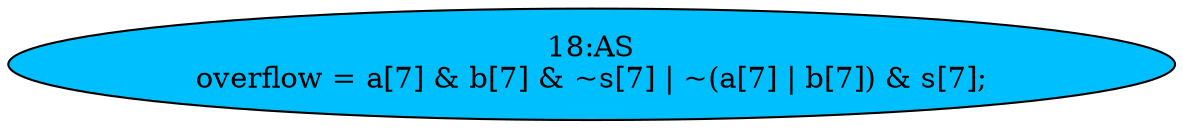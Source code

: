 strict digraph "" {
	node [label="\N"];
	"18:AS"	[ast="<pyverilog.vparser.ast.Assign object at 0x7f35f21183d0>",
		def_var="['overflow']",
		fillcolor=deepskyblue,
		label="18:AS
overflow = a[7] & b[7] & ~s[7] | ~(a[7] | b[7]) & s[7];",
		statements="[]",
		style=filled,
		typ=Assign,
		use_var="['a', 'b', 's', 'a', 'b', 's']"];
}
